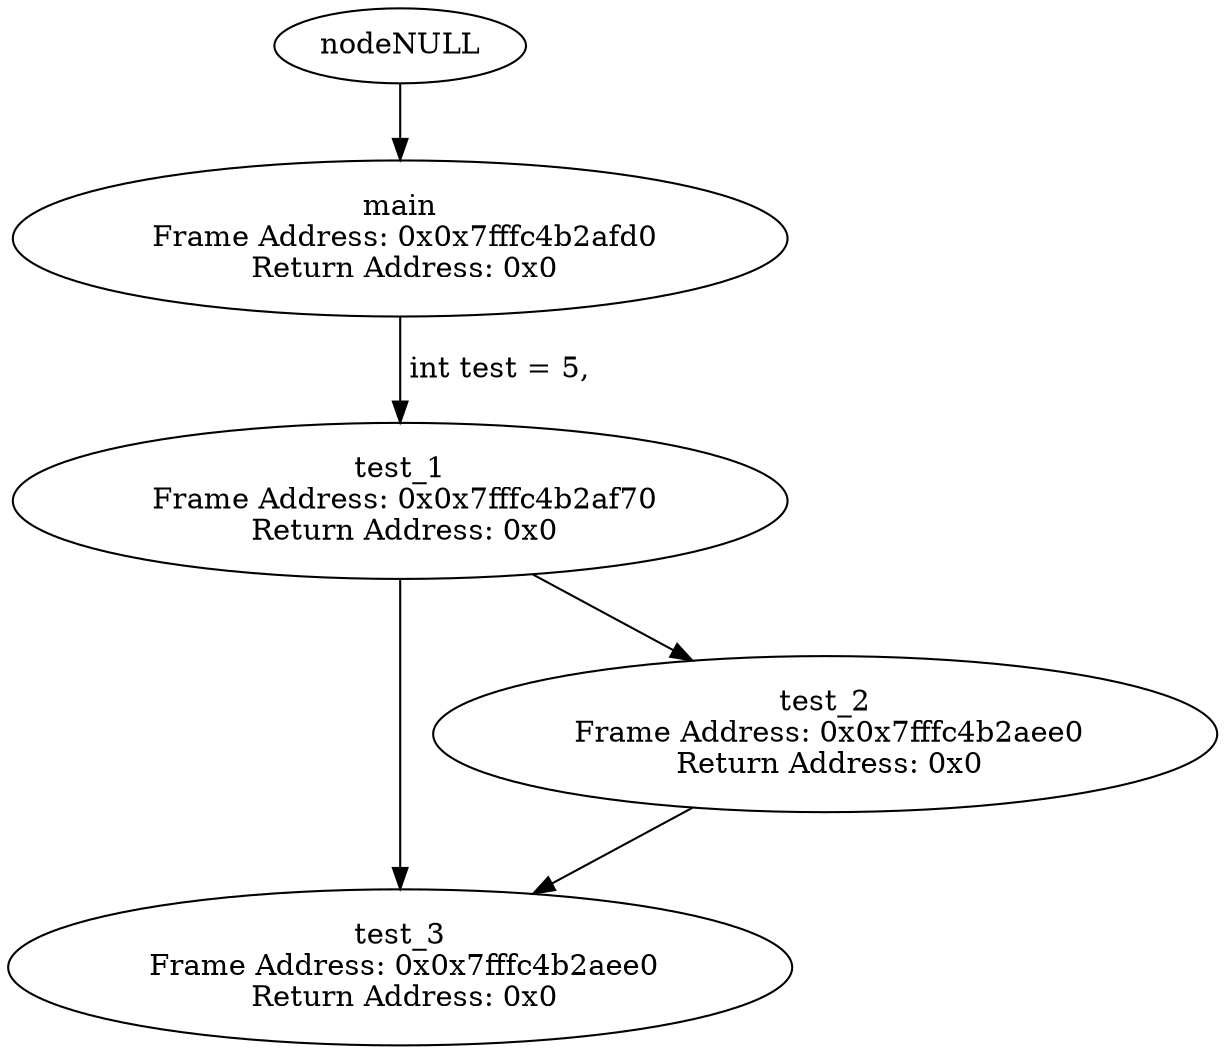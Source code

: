 digraph ContextTree {
nodetest_3 [label="test_3\n Frame Address: 0x0x7fffc4b2ae80\n Return Address: 0x0"];
nodetest_2 -> nodetest_3
nodetest_2 [label="test_2\n Frame Address: 0x0x7fffc4b2aee0\n Return Address: 0x0"];
nodetest_1 -> nodetest_2
nodetest_3 [label="test_3\n Frame Address: 0x0x7fffc4b2aee0\n Return Address: 0x0"];
nodetest_1 -> nodetest_3
nodetest_1 [label="test_1\n Frame Address: 0x0x7fffc4b2af70\n Return Address: 0x0"];
nodemain -> nodetest_1 [label=" int test = 5, "];
nodemain [label="main\n Frame Address: 0x0x7fffc4b2afd0\n Return Address: 0x0"];
nodeNULL -> nodemain
}
